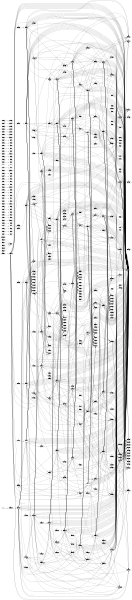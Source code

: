 digraph G {
	size = "4,4";
	rankdir = LR
	"S" -> "0main020"
	"0deque20" -> "deque"
	"0enque1" -> "enque"
	"0eps0" -> "eps"
	"0inite0" -> "0initr0"
	"0inite1" -> "0initr1"
	"0inite2" -> "0initr2"
	"0inite3" -> "0initr3"
	"0inite4" -> "0initr4"
	"0inite5" -> "0initr5"
	"0inite20" -> "0initr20"
	"0initr0" -> "eps"
	"0main00" -> "0main10"
	"0main01" -> "0main11"
	"0main02" -> "0main12"
	"0main03" -> "0main13"
	"0main04" -> "0main14"
	"0main05" -> "0main15"
	"0main020" -> "0main120"
	"0main10" -> "0enque0"
	"0main10" -> "eps"
	"0main10" -> "0main20"
	"0main10" -> "0enque1"
	"0main10" -> "eps"
	"0main10" -> "1main20"
	"0main10" -> "0enque2"
	"0main10" -> "eps"
	"0main10" -> "2main20"
	"0main10" -> "0enque3"
	"0main10" -> "eps"
	"0main10" -> "3main20"
	"0main10" -> "0enque4"
	"0main10" -> "eps"
	"0main10" -> "4main20"
	"0main10" -> "0enque5"
	"0main10" -> "eps"
	"0main10" -> "5main20"
	"0main10" -> "0enque20"
	"0main10" -> "eps"
	"0main10" -> "20main20"
	"0main10" -> "0main30"
	"0main11" -> "0enque0"
	"0main11" -> "eps"
	"0main11" -> "0main21"
	"0main11" -> "0enque1"
	"0main11" -> "eps"
	"0main11" -> "1main21"
	"0main11" -> "0enque2"
	"0main11" -> "eps"
	"0main11" -> "2main21"
	"0main11" -> "0enque3"
	"0main11" -> "eps"
	"0main11" -> "3main21"
	"0main11" -> "0enque4"
	"0main11" -> "eps"
	"0main11" -> "4main21"
	"0main11" -> "0enque5"
	"0main11" -> "eps"
	"0main11" -> "5main21"
	"0main11" -> "0enque20"
	"0main11" -> "eps"
	"0main11" -> "20main21"
	"0main11" -> "0main31"
	"0main12" -> "0enque0"
	"0main12" -> "eps"
	"0main12" -> "0main22"
	"0main12" -> "0enque1"
	"0main12" -> "eps"
	"0main12" -> "1main22"
	"0main12" -> "0enque2"
	"0main12" -> "eps"
	"0main12" -> "2main22"
	"0main12" -> "0enque3"
	"0main12" -> "eps"
	"0main12" -> "3main22"
	"0main12" -> "0enque4"
	"0main12" -> "eps"
	"0main12" -> "4main22"
	"0main12" -> "0enque5"
	"0main12" -> "eps"
	"0main12" -> "5main22"
	"0main12" -> "0enque20"
	"0main12" -> "eps"
	"0main12" -> "20main22"
	"0main12" -> "0main32"
	"0main13" -> "0enque0"
	"0main13" -> "eps"
	"0main13" -> "0main23"
	"0main13" -> "0enque1"
	"0main13" -> "eps"
	"0main13" -> "1main23"
	"0main13" -> "0enque2"
	"0main13" -> "eps"
	"0main13" -> "2main23"
	"0main13" -> "0enque3"
	"0main13" -> "eps"
	"0main13" -> "3main23"
	"0main13" -> "0enque4"
	"0main13" -> "eps"
	"0main13" -> "4main23"
	"0main13" -> "0enque5"
	"0main13" -> "eps"
	"0main13" -> "5main23"
	"0main13" -> "0enque20"
	"0main13" -> "eps"
	"0main13" -> "20main23"
	"0main13" -> "0main33"
	"0main14" -> "0enque0"
	"0main14" -> "eps"
	"0main14" -> "0main24"
	"0main14" -> "0enque1"
	"0main14" -> "eps"
	"0main14" -> "1main24"
	"0main14" -> "0enque2"
	"0main14" -> "eps"
	"0main14" -> "2main24"
	"0main14" -> "0enque3"
	"0main14" -> "eps"
	"0main14" -> "3main24"
	"0main14" -> "0enque4"
	"0main14" -> "eps"
	"0main14" -> "4main24"
	"0main14" -> "0enque5"
	"0main14" -> "eps"
	"0main14" -> "5main24"
	"0main14" -> "0enque20"
	"0main14" -> "eps"
	"0main14" -> "20main24"
	"0main14" -> "0main34"
	"0main15" -> "0enque0"
	"0main15" -> "eps"
	"0main15" -> "0main25"
	"0main15" -> "0enque1"
	"0main15" -> "eps"
	"0main15" -> "1main25"
	"0main15" -> "0enque2"
	"0main15" -> "eps"
	"0main15" -> "2main25"
	"0main15" -> "0enque3"
	"0main15" -> "eps"
	"0main15" -> "3main25"
	"0main15" -> "0enque4"
	"0main15" -> "eps"
	"0main15" -> "4main25"
	"0main15" -> "0enque5"
	"0main15" -> "eps"
	"0main15" -> "5main25"
	"0main15" -> "0enque20"
	"0main15" -> "eps"
	"0main15" -> "20main25"
	"0main15" -> "0main35"
	"0main120" -> "0enque0"
	"0main120" -> "eps"
	"0main120" -> "0main220"
	"0main120" -> "0enque1"
	"0main120" -> "eps"
	"0main120" -> "1main220"
	"0main120" -> "0enque2"
	"0main120" -> "eps"
	"0main120" -> "2main220"
	"0main120" -> "0enque3"
	"0main120" -> "eps"
	"0main120" -> "3main220"
	"0main120" -> "0enque4"
	"0main120" -> "eps"
	"0main120" -> "4main220"
	"0main120" -> "0enque5"
	"0main120" -> "eps"
	"0main120" -> "5main220"
	"0main120" -> "0enque20"
	"0main120" -> "eps"
	"0main120" -> "20main220"
	"0main120" -> "0main320"
	"0main20" -> "0main10"
	"0main21" -> "0main11"
	"0main22" -> "0main12"
	"0main23" -> "0main13"
	"0main24" -> "0main14"
	"0main25" -> "0main15"
	"0main220" -> "0main120"
	"0main30" -> "eps"
	"1deque0" -> "deque"
	"1enque2" -> "enque"
	"1eps1" -> "eps"
	"1inite0" -> "1initr0"
	"1inite1" -> "1initr1"
	"1inite2" -> "1initr2"
	"1inite3" -> "1initr3"
	"1inite4" -> "1initr4"
	"1inite5" -> "1initr5"
	"1inite20" -> "1initr20"
	"1initr1" -> "eps"
	"1main00" -> "1main10"
	"1main01" -> "1main11"
	"1main02" -> "1main12"
	"1main03" -> "1main13"
	"1main04" -> "1main14"
	"1main05" -> "1main15"
	"1main020" -> "1main120"
	"1main10" -> "1enque0"
	"1main10" -> "eps"
	"1main10" -> "0main20"
	"1main10" -> "1enque1"
	"1main10" -> "eps"
	"1main10" -> "1main20"
	"1main10" -> "1enque2"
	"1main10" -> "eps"
	"1main10" -> "2main20"
	"1main10" -> "1enque3"
	"1main10" -> "eps"
	"1main10" -> "3main20"
	"1main10" -> "1enque4"
	"1main10" -> "eps"
	"1main10" -> "4main20"
	"1main10" -> "1enque5"
	"1main10" -> "eps"
	"1main10" -> "5main20"
	"1main10" -> "1enque20"
	"1main10" -> "eps"
	"1main10" -> "20main20"
	"1main10" -> "1main30"
	"1main11" -> "1enque0"
	"1main11" -> "eps"
	"1main11" -> "0main21"
	"1main11" -> "1enque1"
	"1main11" -> "eps"
	"1main11" -> "1main21"
	"1main11" -> "1enque2"
	"1main11" -> "eps"
	"1main11" -> "2main21"
	"1main11" -> "1enque3"
	"1main11" -> "eps"
	"1main11" -> "3main21"
	"1main11" -> "1enque4"
	"1main11" -> "eps"
	"1main11" -> "4main21"
	"1main11" -> "1enque5"
	"1main11" -> "eps"
	"1main11" -> "5main21"
	"1main11" -> "1enque20"
	"1main11" -> "eps"
	"1main11" -> "20main21"
	"1main11" -> "1main31"
	"1main12" -> "1enque0"
	"1main12" -> "eps"
	"1main12" -> "0main22"
	"1main12" -> "1enque1"
	"1main12" -> "eps"
	"1main12" -> "1main22"
	"1main12" -> "1enque2"
	"1main12" -> "eps"
	"1main12" -> "2main22"
	"1main12" -> "1enque3"
	"1main12" -> "eps"
	"1main12" -> "3main22"
	"1main12" -> "1enque4"
	"1main12" -> "eps"
	"1main12" -> "4main22"
	"1main12" -> "1enque5"
	"1main12" -> "eps"
	"1main12" -> "5main22"
	"1main12" -> "1enque20"
	"1main12" -> "eps"
	"1main12" -> "20main22"
	"1main12" -> "1main32"
	"1main13" -> "1enque0"
	"1main13" -> "eps"
	"1main13" -> "0main23"
	"1main13" -> "1enque1"
	"1main13" -> "eps"
	"1main13" -> "1main23"
	"1main13" -> "1enque2"
	"1main13" -> "eps"
	"1main13" -> "2main23"
	"1main13" -> "1enque3"
	"1main13" -> "eps"
	"1main13" -> "3main23"
	"1main13" -> "1enque4"
	"1main13" -> "eps"
	"1main13" -> "4main23"
	"1main13" -> "1enque5"
	"1main13" -> "eps"
	"1main13" -> "5main23"
	"1main13" -> "1enque20"
	"1main13" -> "eps"
	"1main13" -> "20main23"
	"1main13" -> "1main33"
	"1main14" -> "1enque0"
	"1main14" -> "eps"
	"1main14" -> "0main24"
	"1main14" -> "1enque1"
	"1main14" -> "eps"
	"1main14" -> "1main24"
	"1main14" -> "1enque2"
	"1main14" -> "eps"
	"1main14" -> "2main24"
	"1main14" -> "1enque3"
	"1main14" -> "eps"
	"1main14" -> "3main24"
	"1main14" -> "1enque4"
	"1main14" -> "eps"
	"1main14" -> "4main24"
	"1main14" -> "1enque5"
	"1main14" -> "eps"
	"1main14" -> "5main24"
	"1main14" -> "1enque20"
	"1main14" -> "eps"
	"1main14" -> "20main24"
	"1main14" -> "1main34"
	"1main15" -> "1enque0"
	"1main15" -> "eps"
	"1main15" -> "0main25"
	"1main15" -> "1enque1"
	"1main15" -> "eps"
	"1main15" -> "1main25"
	"1main15" -> "1enque2"
	"1main15" -> "eps"
	"1main15" -> "2main25"
	"1main15" -> "1enque3"
	"1main15" -> "eps"
	"1main15" -> "3main25"
	"1main15" -> "1enque4"
	"1main15" -> "eps"
	"1main15" -> "4main25"
	"1main15" -> "1enque5"
	"1main15" -> "eps"
	"1main15" -> "5main25"
	"1main15" -> "1enque20"
	"1main15" -> "eps"
	"1main15" -> "20main25"
	"1main15" -> "1main35"
	"1main120" -> "1enque0"
	"1main120" -> "eps"
	"1main120" -> "0main220"
	"1main120" -> "1enque1"
	"1main120" -> "eps"
	"1main120" -> "1main220"
	"1main120" -> "1enque2"
	"1main120" -> "eps"
	"1main120" -> "2main220"
	"1main120" -> "1enque3"
	"1main120" -> "eps"
	"1main120" -> "3main220"
	"1main120" -> "1enque4"
	"1main120" -> "eps"
	"1main120" -> "4main220"
	"1main120" -> "1enque5"
	"1main120" -> "eps"
	"1main120" -> "5main220"
	"1main120" -> "1enque20"
	"1main120" -> "eps"
	"1main120" -> "20main220"
	"1main120" -> "1main320"
	"1main20" -> "1main10"
	"1main21" -> "1main11"
	"1main22" -> "1main12"
	"1main23" -> "1main13"
	"1main24" -> "1main14"
	"1main25" -> "1main15"
	"1main220" -> "1main120"
	"1main31" -> "eps"
	"2deque1" -> "deque"
	"2enque3" -> "enque"
	"2eps2" -> "eps"
	"2inite0" -> "2initr0"
	"2inite1" -> "2initr1"
	"2inite2" -> "2initr2"
	"2inite3" -> "2initr3"
	"2inite4" -> "2initr4"
	"2inite5" -> "2initr5"
	"2inite20" -> "2initr20"
	"2initr2" -> "eps"
	"2main00" -> "2main10"
	"2main01" -> "2main11"
	"2main02" -> "2main12"
	"2main03" -> "2main13"
	"2main04" -> "2main14"
	"2main05" -> "2main15"
	"2main020" -> "2main120"
	"2main10" -> "2enque0"
	"2main10" -> "eps"
	"2main10" -> "0main20"
	"2main10" -> "2enque1"
	"2main10" -> "eps"
	"2main10" -> "1main20"
	"2main10" -> "2enque2"
	"2main10" -> "eps"
	"2main10" -> "2main20"
	"2main10" -> "2enque3"
	"2main10" -> "eps"
	"2main10" -> "3main20"
	"2main10" -> "2enque4"
	"2main10" -> "eps"
	"2main10" -> "4main20"
	"2main10" -> "2enque5"
	"2main10" -> "eps"
	"2main10" -> "5main20"
	"2main10" -> "2enque20"
	"2main10" -> "eps"
	"2main10" -> "20main20"
	"2main10" -> "2main30"
	"2main11" -> "2enque0"
	"2main11" -> "eps"
	"2main11" -> "0main21"
	"2main11" -> "2enque1"
	"2main11" -> "eps"
	"2main11" -> "1main21"
	"2main11" -> "2enque2"
	"2main11" -> "eps"
	"2main11" -> "2main21"
	"2main11" -> "2enque3"
	"2main11" -> "eps"
	"2main11" -> "3main21"
	"2main11" -> "2enque4"
	"2main11" -> "eps"
	"2main11" -> "4main21"
	"2main11" -> "2enque5"
	"2main11" -> "eps"
	"2main11" -> "5main21"
	"2main11" -> "2enque20"
	"2main11" -> "eps"
	"2main11" -> "20main21"
	"2main11" -> "2main31"
	"2main12" -> "2enque0"
	"2main12" -> "eps"
	"2main12" -> "0main22"
	"2main12" -> "2enque1"
	"2main12" -> "eps"
	"2main12" -> "1main22"
	"2main12" -> "2enque2"
	"2main12" -> "eps"
	"2main12" -> "2main22"
	"2main12" -> "2enque3"
	"2main12" -> "eps"
	"2main12" -> "3main22"
	"2main12" -> "2enque4"
	"2main12" -> "eps"
	"2main12" -> "4main22"
	"2main12" -> "2enque5"
	"2main12" -> "eps"
	"2main12" -> "5main22"
	"2main12" -> "2enque20"
	"2main12" -> "eps"
	"2main12" -> "20main22"
	"2main12" -> "2main32"
	"2main13" -> "2enque0"
	"2main13" -> "eps"
	"2main13" -> "0main23"
	"2main13" -> "2enque1"
	"2main13" -> "eps"
	"2main13" -> "1main23"
	"2main13" -> "2enque2"
	"2main13" -> "eps"
	"2main13" -> "2main23"
	"2main13" -> "2enque3"
	"2main13" -> "eps"
	"2main13" -> "3main23"
	"2main13" -> "2enque4"
	"2main13" -> "eps"
	"2main13" -> "4main23"
	"2main13" -> "2enque5"
	"2main13" -> "eps"
	"2main13" -> "5main23"
	"2main13" -> "2enque20"
	"2main13" -> "eps"
	"2main13" -> "20main23"
	"2main13" -> "2main33"
	"2main14" -> "2enque0"
	"2main14" -> "eps"
	"2main14" -> "0main24"
	"2main14" -> "2enque1"
	"2main14" -> "eps"
	"2main14" -> "1main24"
	"2main14" -> "2enque2"
	"2main14" -> "eps"
	"2main14" -> "2main24"
	"2main14" -> "2enque3"
	"2main14" -> "eps"
	"2main14" -> "3main24"
	"2main14" -> "2enque4"
	"2main14" -> "eps"
	"2main14" -> "4main24"
	"2main14" -> "2enque5"
	"2main14" -> "eps"
	"2main14" -> "5main24"
	"2main14" -> "2enque20"
	"2main14" -> "eps"
	"2main14" -> "20main24"
	"2main14" -> "2main34"
	"2main15" -> "2enque0"
	"2main15" -> "eps"
	"2main15" -> "0main25"
	"2main15" -> "2enque1"
	"2main15" -> "eps"
	"2main15" -> "1main25"
	"2main15" -> "2enque2"
	"2main15" -> "eps"
	"2main15" -> "2main25"
	"2main15" -> "2enque3"
	"2main15" -> "eps"
	"2main15" -> "3main25"
	"2main15" -> "2enque4"
	"2main15" -> "eps"
	"2main15" -> "4main25"
	"2main15" -> "2enque5"
	"2main15" -> "eps"
	"2main15" -> "5main25"
	"2main15" -> "2enque20"
	"2main15" -> "eps"
	"2main15" -> "20main25"
	"2main15" -> "2main35"
	"2main120" -> "2enque0"
	"2main120" -> "eps"
	"2main120" -> "0main220"
	"2main120" -> "2enque1"
	"2main120" -> "eps"
	"2main120" -> "1main220"
	"2main120" -> "2enque2"
	"2main120" -> "eps"
	"2main120" -> "2main220"
	"2main120" -> "2enque3"
	"2main120" -> "eps"
	"2main120" -> "3main220"
	"2main120" -> "2enque4"
	"2main120" -> "eps"
	"2main120" -> "4main220"
	"2main120" -> "2enque5"
	"2main120" -> "eps"
	"2main120" -> "5main220"
	"2main120" -> "2enque20"
	"2main120" -> "eps"
	"2main120" -> "20main220"
	"2main120" -> "2main320"
	"2main20" -> "2main10"
	"2main21" -> "2main11"
	"2main22" -> "2main12"
	"2main23" -> "2main13"
	"2main24" -> "2main14"
	"2main25" -> "2main15"
	"2main220" -> "2main120"
	"2main32" -> "eps"
	"3deque2" -> "deque"
	"3enque4" -> "enque"
	"3eps3" -> "eps"
	"3inite0" -> "3initr0"
	"3inite1" -> "3initr1"
	"3inite2" -> "3initr2"
	"3inite3" -> "3initr3"
	"3inite4" -> "3initr4"
	"3inite5" -> "3initr5"
	"3inite20" -> "3initr20"
	"3initr3" -> "eps"
	"3main00" -> "3main10"
	"3main01" -> "3main11"
	"3main02" -> "3main12"
	"3main03" -> "3main13"
	"3main04" -> "3main14"
	"3main05" -> "3main15"
	"3main020" -> "3main120"
	"3main10" -> "3enque0"
	"3main10" -> "eps"
	"3main10" -> "0main20"
	"3main10" -> "3enque1"
	"3main10" -> "eps"
	"3main10" -> "1main20"
	"3main10" -> "3enque2"
	"3main10" -> "eps"
	"3main10" -> "2main20"
	"3main10" -> "3enque3"
	"3main10" -> "eps"
	"3main10" -> "3main20"
	"3main10" -> "3enque4"
	"3main10" -> "eps"
	"3main10" -> "4main20"
	"3main10" -> "3enque5"
	"3main10" -> "eps"
	"3main10" -> "5main20"
	"3main10" -> "3enque20"
	"3main10" -> "eps"
	"3main10" -> "20main20"
	"3main10" -> "3main30"
	"3main11" -> "3enque0"
	"3main11" -> "eps"
	"3main11" -> "0main21"
	"3main11" -> "3enque1"
	"3main11" -> "eps"
	"3main11" -> "1main21"
	"3main11" -> "3enque2"
	"3main11" -> "eps"
	"3main11" -> "2main21"
	"3main11" -> "3enque3"
	"3main11" -> "eps"
	"3main11" -> "3main21"
	"3main11" -> "3enque4"
	"3main11" -> "eps"
	"3main11" -> "4main21"
	"3main11" -> "3enque5"
	"3main11" -> "eps"
	"3main11" -> "5main21"
	"3main11" -> "3enque20"
	"3main11" -> "eps"
	"3main11" -> "20main21"
	"3main11" -> "3main31"
	"3main12" -> "3enque0"
	"3main12" -> "eps"
	"3main12" -> "0main22"
	"3main12" -> "3enque1"
	"3main12" -> "eps"
	"3main12" -> "1main22"
	"3main12" -> "3enque2"
	"3main12" -> "eps"
	"3main12" -> "2main22"
	"3main12" -> "3enque3"
	"3main12" -> "eps"
	"3main12" -> "3main22"
	"3main12" -> "3enque4"
	"3main12" -> "eps"
	"3main12" -> "4main22"
	"3main12" -> "3enque5"
	"3main12" -> "eps"
	"3main12" -> "5main22"
	"3main12" -> "3enque20"
	"3main12" -> "eps"
	"3main12" -> "20main22"
	"3main12" -> "3main32"
	"3main13" -> "3enque0"
	"3main13" -> "eps"
	"3main13" -> "0main23"
	"3main13" -> "3enque1"
	"3main13" -> "eps"
	"3main13" -> "1main23"
	"3main13" -> "3enque2"
	"3main13" -> "eps"
	"3main13" -> "2main23"
	"3main13" -> "3enque3"
	"3main13" -> "eps"
	"3main13" -> "3main23"
	"3main13" -> "3enque4"
	"3main13" -> "eps"
	"3main13" -> "4main23"
	"3main13" -> "3enque5"
	"3main13" -> "eps"
	"3main13" -> "5main23"
	"3main13" -> "3enque20"
	"3main13" -> "eps"
	"3main13" -> "20main23"
	"3main13" -> "3main33"
	"3main14" -> "3enque0"
	"3main14" -> "eps"
	"3main14" -> "0main24"
	"3main14" -> "3enque1"
	"3main14" -> "eps"
	"3main14" -> "1main24"
	"3main14" -> "3enque2"
	"3main14" -> "eps"
	"3main14" -> "2main24"
	"3main14" -> "3enque3"
	"3main14" -> "eps"
	"3main14" -> "3main24"
	"3main14" -> "3enque4"
	"3main14" -> "eps"
	"3main14" -> "4main24"
	"3main14" -> "3enque5"
	"3main14" -> "eps"
	"3main14" -> "5main24"
	"3main14" -> "3enque20"
	"3main14" -> "eps"
	"3main14" -> "20main24"
	"3main14" -> "3main34"
	"3main15" -> "3enque0"
	"3main15" -> "eps"
	"3main15" -> "0main25"
	"3main15" -> "3enque1"
	"3main15" -> "eps"
	"3main15" -> "1main25"
	"3main15" -> "3enque2"
	"3main15" -> "eps"
	"3main15" -> "2main25"
	"3main15" -> "3enque3"
	"3main15" -> "eps"
	"3main15" -> "3main25"
	"3main15" -> "3enque4"
	"3main15" -> "eps"
	"3main15" -> "4main25"
	"3main15" -> "3enque5"
	"3main15" -> "eps"
	"3main15" -> "5main25"
	"3main15" -> "3enque20"
	"3main15" -> "eps"
	"3main15" -> "20main25"
	"3main15" -> "3main35"
	"3main120" -> "3enque0"
	"3main120" -> "eps"
	"3main120" -> "0main220"
	"3main120" -> "3enque1"
	"3main120" -> "eps"
	"3main120" -> "1main220"
	"3main120" -> "3enque2"
	"3main120" -> "eps"
	"3main120" -> "2main220"
	"3main120" -> "3enque3"
	"3main120" -> "eps"
	"3main120" -> "3main220"
	"3main120" -> "3enque4"
	"3main120" -> "eps"
	"3main120" -> "4main220"
	"3main120" -> "3enque5"
	"3main120" -> "eps"
	"3main120" -> "5main220"
	"3main120" -> "3enque20"
	"3main120" -> "eps"
	"3main120" -> "20main220"
	"3main120" -> "3main320"
	"3main20" -> "3main10"
	"3main21" -> "3main11"
	"3main22" -> "3main12"
	"3main23" -> "3main13"
	"3main24" -> "3main14"
	"3main25" -> "3main15"
	"3main220" -> "3main120"
	"3main33" -> "eps"
	"4deque3" -> "deque"
	"4enque5" -> "enque"
	"4eps4" -> "eps"
	"4inite0" -> "4initr0"
	"4inite1" -> "4initr1"
	"4inite2" -> "4initr2"
	"4inite3" -> "4initr3"
	"4inite4" -> "4initr4"
	"4inite5" -> "4initr5"
	"4inite20" -> "4initr20"
	"4initr4" -> "eps"
	"4main00" -> "4main10"
	"4main01" -> "4main11"
	"4main02" -> "4main12"
	"4main03" -> "4main13"
	"4main04" -> "4main14"
	"4main05" -> "4main15"
	"4main020" -> "4main120"
	"4main10" -> "4enque0"
	"4main10" -> "eps"
	"4main10" -> "0main20"
	"4main10" -> "4enque1"
	"4main10" -> "eps"
	"4main10" -> "1main20"
	"4main10" -> "4enque2"
	"4main10" -> "eps"
	"4main10" -> "2main20"
	"4main10" -> "4enque3"
	"4main10" -> "eps"
	"4main10" -> "3main20"
	"4main10" -> "4enque4"
	"4main10" -> "eps"
	"4main10" -> "4main20"
	"4main10" -> "4enque5"
	"4main10" -> "eps"
	"4main10" -> "5main20"
	"4main10" -> "4enque20"
	"4main10" -> "eps"
	"4main10" -> "20main20"
	"4main10" -> "4main30"
	"4main11" -> "4enque0"
	"4main11" -> "eps"
	"4main11" -> "0main21"
	"4main11" -> "4enque1"
	"4main11" -> "eps"
	"4main11" -> "1main21"
	"4main11" -> "4enque2"
	"4main11" -> "eps"
	"4main11" -> "2main21"
	"4main11" -> "4enque3"
	"4main11" -> "eps"
	"4main11" -> "3main21"
	"4main11" -> "4enque4"
	"4main11" -> "eps"
	"4main11" -> "4main21"
	"4main11" -> "4enque5"
	"4main11" -> "eps"
	"4main11" -> "5main21"
	"4main11" -> "4enque20"
	"4main11" -> "eps"
	"4main11" -> "20main21"
	"4main11" -> "4main31"
	"4main12" -> "4enque0"
	"4main12" -> "eps"
	"4main12" -> "0main22"
	"4main12" -> "4enque1"
	"4main12" -> "eps"
	"4main12" -> "1main22"
	"4main12" -> "4enque2"
	"4main12" -> "eps"
	"4main12" -> "2main22"
	"4main12" -> "4enque3"
	"4main12" -> "eps"
	"4main12" -> "3main22"
	"4main12" -> "4enque4"
	"4main12" -> "eps"
	"4main12" -> "4main22"
	"4main12" -> "4enque5"
	"4main12" -> "eps"
	"4main12" -> "5main22"
	"4main12" -> "4enque20"
	"4main12" -> "eps"
	"4main12" -> "20main22"
	"4main12" -> "4main32"
	"4main13" -> "4enque0"
	"4main13" -> "eps"
	"4main13" -> "0main23"
	"4main13" -> "4enque1"
	"4main13" -> "eps"
	"4main13" -> "1main23"
	"4main13" -> "4enque2"
	"4main13" -> "eps"
	"4main13" -> "2main23"
	"4main13" -> "4enque3"
	"4main13" -> "eps"
	"4main13" -> "3main23"
	"4main13" -> "4enque4"
	"4main13" -> "eps"
	"4main13" -> "4main23"
	"4main13" -> "4enque5"
	"4main13" -> "eps"
	"4main13" -> "5main23"
	"4main13" -> "4enque20"
	"4main13" -> "eps"
	"4main13" -> "20main23"
	"4main13" -> "4main33"
	"4main14" -> "4enque0"
	"4main14" -> "eps"
	"4main14" -> "0main24"
	"4main14" -> "4enque1"
	"4main14" -> "eps"
	"4main14" -> "1main24"
	"4main14" -> "4enque2"
	"4main14" -> "eps"
	"4main14" -> "2main24"
	"4main14" -> "4enque3"
	"4main14" -> "eps"
	"4main14" -> "3main24"
	"4main14" -> "4enque4"
	"4main14" -> "eps"
	"4main14" -> "4main24"
	"4main14" -> "4enque5"
	"4main14" -> "eps"
	"4main14" -> "5main24"
	"4main14" -> "4enque20"
	"4main14" -> "eps"
	"4main14" -> "20main24"
	"4main14" -> "4main34"
	"4main15" -> "4enque0"
	"4main15" -> "eps"
	"4main15" -> "0main25"
	"4main15" -> "4enque1"
	"4main15" -> "eps"
	"4main15" -> "1main25"
	"4main15" -> "4enque2"
	"4main15" -> "eps"
	"4main15" -> "2main25"
	"4main15" -> "4enque3"
	"4main15" -> "eps"
	"4main15" -> "3main25"
	"4main15" -> "4enque4"
	"4main15" -> "eps"
	"4main15" -> "4main25"
	"4main15" -> "4enque5"
	"4main15" -> "eps"
	"4main15" -> "5main25"
	"4main15" -> "4enque20"
	"4main15" -> "eps"
	"4main15" -> "20main25"
	"4main15" -> "4main35"
	"4main120" -> "4enque0"
	"4main120" -> "eps"
	"4main120" -> "0main220"
	"4main120" -> "4enque1"
	"4main120" -> "eps"
	"4main120" -> "1main220"
	"4main120" -> "4enque2"
	"4main120" -> "eps"
	"4main120" -> "2main220"
	"4main120" -> "4enque3"
	"4main120" -> "eps"
	"4main120" -> "3main220"
	"4main120" -> "4enque4"
	"4main120" -> "eps"
	"4main120" -> "4main220"
	"4main120" -> "4enque5"
	"4main120" -> "eps"
	"4main120" -> "5main220"
	"4main120" -> "4enque20"
	"4main120" -> "eps"
	"4main120" -> "20main220"
	"4main120" -> "4main320"
	"4main20" -> "4main10"
	"4main21" -> "4main11"
	"4main22" -> "4main12"
	"4main23" -> "4main13"
	"4main24" -> "4main14"
	"4main25" -> "4main15"
	"4main220" -> "4main120"
	"4main34" -> "eps"
	"5deque4" -> "deque"
	"5enque20" -> "enque"
	"5eps5" -> "eps"
	"5inite0" -> "5initr0"
	"5inite1" -> "5initr1"
	"5inite2" -> "5initr2"
	"5inite3" -> "5initr3"
	"5inite4" -> "5initr4"
	"5inite5" -> "5initr5"
	"5inite20" -> "5initr20"
	"5initr5" -> "eps"
	"5main00" -> "5main10"
	"5main01" -> "5main11"
	"5main02" -> "5main12"
	"5main03" -> "5main13"
	"5main04" -> "5main14"
	"5main05" -> "5main15"
	"5main020" -> "5main120"
	"5main10" -> "5enque0"
	"5main10" -> "eps"
	"5main10" -> "0main20"
	"5main10" -> "5enque1"
	"5main10" -> "eps"
	"5main10" -> "1main20"
	"5main10" -> "5enque2"
	"5main10" -> "eps"
	"5main10" -> "2main20"
	"5main10" -> "5enque3"
	"5main10" -> "eps"
	"5main10" -> "3main20"
	"5main10" -> "5enque4"
	"5main10" -> "eps"
	"5main10" -> "4main20"
	"5main10" -> "5enque5"
	"5main10" -> "eps"
	"5main10" -> "5main20"
	"5main10" -> "5enque20"
	"5main10" -> "eps"
	"5main10" -> "20main20"
	"5main10" -> "5main30"
	"5main11" -> "5enque0"
	"5main11" -> "eps"
	"5main11" -> "0main21"
	"5main11" -> "5enque1"
	"5main11" -> "eps"
	"5main11" -> "1main21"
	"5main11" -> "5enque2"
	"5main11" -> "eps"
	"5main11" -> "2main21"
	"5main11" -> "5enque3"
	"5main11" -> "eps"
	"5main11" -> "3main21"
	"5main11" -> "5enque4"
	"5main11" -> "eps"
	"5main11" -> "4main21"
	"5main11" -> "5enque5"
	"5main11" -> "eps"
	"5main11" -> "5main21"
	"5main11" -> "5enque20"
	"5main11" -> "eps"
	"5main11" -> "20main21"
	"5main11" -> "5main31"
	"5main12" -> "5enque0"
	"5main12" -> "eps"
	"5main12" -> "0main22"
	"5main12" -> "5enque1"
	"5main12" -> "eps"
	"5main12" -> "1main22"
	"5main12" -> "5enque2"
	"5main12" -> "eps"
	"5main12" -> "2main22"
	"5main12" -> "5enque3"
	"5main12" -> "eps"
	"5main12" -> "3main22"
	"5main12" -> "5enque4"
	"5main12" -> "eps"
	"5main12" -> "4main22"
	"5main12" -> "5enque5"
	"5main12" -> "eps"
	"5main12" -> "5main22"
	"5main12" -> "5enque20"
	"5main12" -> "eps"
	"5main12" -> "20main22"
	"5main12" -> "5main32"
	"5main13" -> "5enque0"
	"5main13" -> "eps"
	"5main13" -> "0main23"
	"5main13" -> "5enque1"
	"5main13" -> "eps"
	"5main13" -> "1main23"
	"5main13" -> "5enque2"
	"5main13" -> "eps"
	"5main13" -> "2main23"
	"5main13" -> "5enque3"
	"5main13" -> "eps"
	"5main13" -> "3main23"
	"5main13" -> "5enque4"
	"5main13" -> "eps"
	"5main13" -> "4main23"
	"5main13" -> "5enque5"
	"5main13" -> "eps"
	"5main13" -> "5main23"
	"5main13" -> "5enque20"
	"5main13" -> "eps"
	"5main13" -> "20main23"
	"5main13" -> "5main33"
	"5main14" -> "5enque0"
	"5main14" -> "eps"
	"5main14" -> "0main24"
	"5main14" -> "5enque1"
	"5main14" -> "eps"
	"5main14" -> "1main24"
	"5main14" -> "5enque2"
	"5main14" -> "eps"
	"5main14" -> "2main24"
	"5main14" -> "5enque3"
	"5main14" -> "eps"
	"5main14" -> "3main24"
	"5main14" -> "5enque4"
	"5main14" -> "eps"
	"5main14" -> "4main24"
	"5main14" -> "5enque5"
	"5main14" -> "eps"
	"5main14" -> "5main24"
	"5main14" -> "5enque20"
	"5main14" -> "eps"
	"5main14" -> "20main24"
	"5main14" -> "5main34"
	"5main15" -> "5enque0"
	"5main15" -> "eps"
	"5main15" -> "0main25"
	"5main15" -> "5enque1"
	"5main15" -> "eps"
	"5main15" -> "1main25"
	"5main15" -> "5enque2"
	"5main15" -> "eps"
	"5main15" -> "2main25"
	"5main15" -> "5enque3"
	"5main15" -> "eps"
	"5main15" -> "3main25"
	"5main15" -> "5enque4"
	"5main15" -> "eps"
	"5main15" -> "4main25"
	"5main15" -> "5enque5"
	"5main15" -> "eps"
	"5main15" -> "5main25"
	"5main15" -> "5enque20"
	"5main15" -> "eps"
	"5main15" -> "20main25"
	"5main15" -> "5main35"
	"5main120" -> "5enque0"
	"5main120" -> "eps"
	"5main120" -> "0main220"
	"5main120" -> "5enque1"
	"5main120" -> "eps"
	"5main120" -> "1main220"
	"5main120" -> "5enque2"
	"5main120" -> "eps"
	"5main120" -> "2main220"
	"5main120" -> "5enque3"
	"5main120" -> "eps"
	"5main120" -> "3main220"
	"5main120" -> "5enque4"
	"5main120" -> "eps"
	"5main120" -> "4main220"
	"5main120" -> "5enque5"
	"5main120" -> "eps"
	"5main120" -> "5main220"
	"5main120" -> "5enque20"
	"5main120" -> "eps"
	"5main120" -> "20main220"
	"5main120" -> "5main320"
	"5main20" -> "5main10"
	"5main21" -> "5main11"
	"5main22" -> "5main12"
	"5main23" -> "5main13"
	"5main24" -> "5main14"
	"5main25" -> "5main15"
	"5main220" -> "5main120"
	"5main35" -> "eps"
	"20inite0" -> "20initr0"
	"20inite1" -> "20initr1"
	"20inite2" -> "20initr2"
	"20inite3" -> "20initr3"
	"20inite4" -> "20initr4"
	"20inite5" -> "20initr5"
	"20inite20" -> "20initr20"
	"20initr20" -> "eps"
	"20main00" -> "20main10"
	"20main01" -> "20main11"
	"20main02" -> "20main12"
	"20main03" -> "20main13"
	"20main04" -> "20main14"
	"20main05" -> "20main15"
	"20main020" -> "20main120"
	"20main10" -> "20enque0"
	"20main10" -> "eps"
	"20main10" -> "0main20"
	"20main10" -> "20enque1"
	"20main10" -> "eps"
	"20main10" -> "1main20"
	"20main10" -> "20enque2"
	"20main10" -> "eps"
	"20main10" -> "2main20"
	"20main10" -> "20enque3"
	"20main10" -> "eps"
	"20main10" -> "3main20"
	"20main10" -> "20enque4"
	"20main10" -> "eps"
	"20main10" -> "4main20"
	"20main10" -> "20enque5"
	"20main10" -> "eps"
	"20main10" -> "5main20"
	"20main10" -> "20enque20"
	"20main10" -> "eps"
	"20main10" -> "20main20"
	"20main10" -> "20main30"
	"20main11" -> "20enque0"
	"20main11" -> "eps"
	"20main11" -> "0main21"
	"20main11" -> "20enque1"
	"20main11" -> "eps"
	"20main11" -> "1main21"
	"20main11" -> "20enque2"
	"20main11" -> "eps"
	"20main11" -> "2main21"
	"20main11" -> "20enque3"
	"20main11" -> "eps"
	"20main11" -> "3main21"
	"20main11" -> "20enque4"
	"20main11" -> "eps"
	"20main11" -> "4main21"
	"20main11" -> "20enque5"
	"20main11" -> "eps"
	"20main11" -> "5main21"
	"20main11" -> "20enque20"
	"20main11" -> "eps"
	"20main11" -> "20main21"
	"20main11" -> "20main31"
	"20main12" -> "20enque0"
	"20main12" -> "eps"
	"20main12" -> "0main22"
	"20main12" -> "20enque1"
	"20main12" -> "eps"
	"20main12" -> "1main22"
	"20main12" -> "20enque2"
	"20main12" -> "eps"
	"20main12" -> "2main22"
	"20main12" -> "20enque3"
	"20main12" -> "eps"
	"20main12" -> "3main22"
	"20main12" -> "20enque4"
	"20main12" -> "eps"
	"20main12" -> "4main22"
	"20main12" -> "20enque5"
	"20main12" -> "eps"
	"20main12" -> "5main22"
	"20main12" -> "20enque20"
	"20main12" -> "eps"
	"20main12" -> "20main22"
	"20main12" -> "20main32"
	"20main13" -> "20enque0"
	"20main13" -> "eps"
	"20main13" -> "0main23"
	"20main13" -> "20enque1"
	"20main13" -> "eps"
	"20main13" -> "1main23"
	"20main13" -> "20enque2"
	"20main13" -> "eps"
	"20main13" -> "2main23"
	"20main13" -> "20enque3"
	"20main13" -> "eps"
	"20main13" -> "3main23"
	"20main13" -> "20enque4"
	"20main13" -> "eps"
	"20main13" -> "4main23"
	"20main13" -> "20enque5"
	"20main13" -> "eps"
	"20main13" -> "5main23"
	"20main13" -> "20enque20"
	"20main13" -> "eps"
	"20main13" -> "20main23"
	"20main13" -> "20main33"
	"20main14" -> "20enque0"
	"20main14" -> "eps"
	"20main14" -> "0main24"
	"20main14" -> "20enque1"
	"20main14" -> "eps"
	"20main14" -> "1main24"
	"20main14" -> "20enque2"
	"20main14" -> "eps"
	"20main14" -> "2main24"
	"20main14" -> "20enque3"
	"20main14" -> "eps"
	"20main14" -> "3main24"
	"20main14" -> "20enque4"
	"20main14" -> "eps"
	"20main14" -> "4main24"
	"20main14" -> "20enque5"
	"20main14" -> "eps"
	"20main14" -> "5main24"
	"20main14" -> "20enque20"
	"20main14" -> "eps"
	"20main14" -> "20main24"
	"20main14" -> "20main34"
	"20main15" -> "20enque0"
	"20main15" -> "eps"
	"20main15" -> "0main25"
	"20main15" -> "20enque1"
	"20main15" -> "eps"
	"20main15" -> "1main25"
	"20main15" -> "20enque2"
	"20main15" -> "eps"
	"20main15" -> "2main25"
	"20main15" -> "20enque3"
	"20main15" -> "eps"
	"20main15" -> "3main25"
	"20main15" -> "20enque4"
	"20main15" -> "eps"
	"20main15" -> "4main25"
	"20main15" -> "20enque5"
	"20main15" -> "eps"
	"20main15" -> "5main25"
	"20main15" -> "20enque20"
	"20main15" -> "eps"
	"20main15" -> "20main25"
	"20main15" -> "20main35"
	"20main120" -> "20enque0"
	"20main120" -> "eps"
	"20main120" -> "0main220"
	"20main120" -> "20enque1"
	"20main120" -> "eps"
	"20main120" -> "1main220"
	"20main120" -> "20enque2"
	"20main120" -> "eps"
	"20main120" -> "2main220"
	"20main120" -> "20enque3"
	"20main120" -> "eps"
	"20main120" -> "3main220"
	"20main120" -> "20enque4"
	"20main120" -> "eps"
	"20main120" -> "4main220"
	"20main120" -> "20enque5"
	"20main120" -> "eps"
	"20main120" -> "5main220"
	"20main120" -> "20enque20"
	"20main120" -> "eps"
	"20main120" -> "20main220"
	"20main120" -> "20main320"
	"20main20" -> "20main10"
	"20main21" -> "20main11"
	"20main22" -> "20main12"
	"20main23" -> "20main13"
	"20main24" -> "20main14"
	"20main25" -> "20main15"
	"20main220" -> "20main120"
	"20main320" -> "eps"
}
